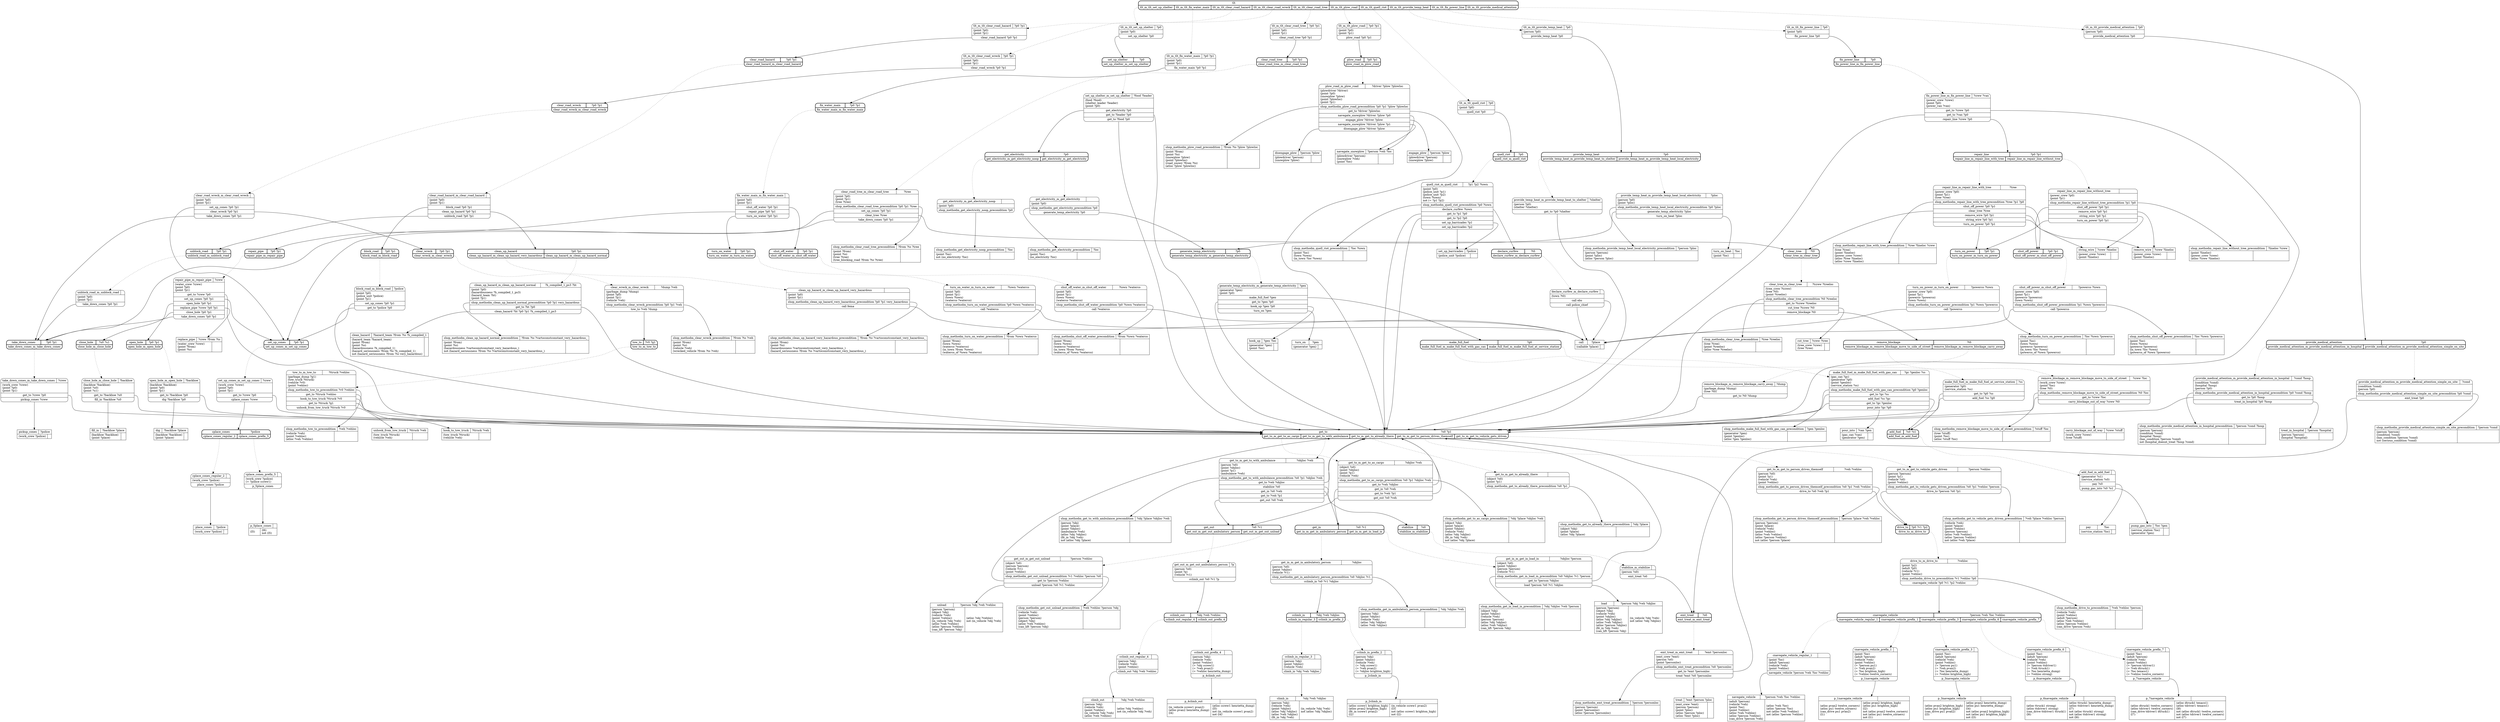// Generated by Hype
digraph "somedomain" {
  nodesep=1
  ranksep=1
  // Operators
  "navegate_snowplow" [
    shape=record
    label="{{navegate_snowplow|?person ?veh ?loc}|{(plowdriver ?person)\l(snowplow ?veh)\l(point ?loc)\l|}}"
  ]
  "engage_plow" [
    shape=record
    label="{{engage_plow|?person ?plow}|{(plowdriver ?person)\l(snowplow ?plow)\l|}}"
  ]
  "disengage_plow" [
    shape=record
    label="{{disengage_plow|?person ?plow}|{(plowdriver ?person)\l(snowplow ?plow)\l|}}"
  ]
  "navegate_vehicle" [
    shape=record
    label="{{navegate_vehicle|?person ?veh ?loc ?vehloc}|{(adult ?person)\l(vehicle ?veh)\l(point ?loc)\l(point ?vehloc)\l(atloc ?veh ?vehloc)\l(atloc ?person ?vehloc)\l(can_drive ?person ?veh)\l|(atloc ?veh ?loc)\l(atloc ?person ?loc)\lnot (atloc ?veh ?vehloc)\lnot (atloc ?person ?vehloc)\l}}"
  ]
  "climb_in" [
    shape=record
    label="{{climb_in|?obj ?veh ?objloc}|{(person ?obj)\l(vehicle ?veh)\l(point ?objloc)\l(atloc ?obj ?objloc)\l(atloc ?veh ?objloc)\l(fit_in ?obj ?veh)\l|(in_vehicle ?obj ?veh)\lnot (atloc ?obj ?objloc)\l}}"
  ]
  "climb_out" [
    shape=record
    label="{{climb_out|?obj ?veh ?vehloc}|{(person ?obj)\l(vehicle ?veh)\l(point ?vehloc)\l(in_vehicle ?obj ?veh)\l(atloc ?veh ?vehloc)\l|(atloc ?obj ?vehloc)\lnot (in_vehicle ?obj ?veh)\l}}"
  ]
  "load" [
    shape=record
    label="{{load|?person ?obj ?veh ?objloc}|{(person ?person)\l(object ?obj)\l(vehicle ?veh)\l(point ?objloc)\l(atloc ?obj ?objloc)\l(atloc ?veh ?objloc)\l(atloc ?person ?objloc)\l(fit_in ?obj ?veh)\l(can_lift ?person ?obj)\l|(in_vehicle ?obj ?veh)\lnot (atloc ?obj ?objloc)\l}}"
  ]
  "unload" [
    shape=record
    label="{{unload|?person ?obj ?veh ?vehloc}|{(person ?person)\l(object ?obj)\l(vehicle ?veh)\l(point ?vehloc)\l(in_vehicle ?obj ?veh)\l(atloc ?veh ?vehloc)\l(atloc ?person ?vehloc)\l(can_lift ?person ?obj)\l|(atloc ?obj ?vehloc)\lnot (in_vehicle ?obj ?veh)\l}}"
  ]
  "treat" [
    shape=record
    label="{{treat|?emt ?person ?ploc}|{(emt_crew ?emt)\l(person ?person)\l(point ?ploc)\l(atloc ?person ?ploc)\l(atloc ?emt ?ploc)\l|}}"
  ]
  "treat_in_hospital" [
    shape=record
    label="{{treat_in_hospital|?person ?hospital}|{(person ?person)\l(hospital ?hospital)\l|}}"
  ]
  "call" [
    shape=record
    label="{{call|?place}|{(callable ?place)\l|}}"
  ]
  "remove_wire" [
    shape=record
    label="{{remove_wire|?crew ?lineloc}|{(power_crew ?crew)\l(point ?lineloc)\l|}}"
  ]
  "string_wire" [
    shape=record
    label="{{string_wire|?crew ?lineloc}|{(power_crew ?crew)\l(point ?lineloc)\l|}}"
  ]
  "carry_blockage_out_of_way" [
    shape=record
    label="{{carry_blockage_out_of_way|?crew ?stuff}|{(work_crew ?crew)\l(tree ?stuff)\l|}}"
  ]
  "cut_tree" [
    shape=record
    label="{{cut_tree|?crew ?tree}|{(tree_crew ?crew)\l(tree ?tree)\l|}}"
  ]
  "hook_up" [
    shape=record
    label="{{hook_up|?gen ?loc}|{(generator ?gen)\l(point ?loc)\l|}}"
  ]
  "pour_into" [
    shape=record
    label="{{pour_into|?can ?gen}|{(gas_can ?can)\l(generator ?gen)\l|}}"
  ]
  "turn_on" [
    shape=record
    label="{{turn_on|?gen}|{(generator ?gen)\l|}}"
  ]
  "pay" [
    shape=record
    label="{{pay|?loc}|{(service_station ?loc)\l|}}"
  ]
  "pump_gas_into" [
    shape=record
    label="{{pump_gas_into|?loc ?gen}|{(service_station ?loc)\l(generator ?gen)\l|}}"
  ]
  "turn_on_heat" [
    shape=record
    label="{{turn_on_heat|?loc}|{(point ?loc)\l|}}"
  ]
  "set_up_barricades" [
    shape=record
    label="{{set_up_barricades|?police}|{(police_unit ?police)\l|}}"
  ]
  "place_cones" [
    shape=record
    label="{{place_cones|?police}|{(work_crew ?police)\l|}}"
  ]
  "pickup_cones" [
    shape=record
    label="{{pickup_cones|?police}|{(work_crew ?police)\l|}}"
  ]
  "hook_to_tow_truck" [
    shape=record
    label="{{hook_to_tow_truck|?ttruck ?veh}|{(tow_truck ?ttruck)\l(vehicle ?veh)\l|}}"
  ]
  "unhook_from_tow_truck" [
    shape=record
    label="{{unhook_from_tow_truck|?ttruck ?veh}|{(tow_truck ?ttruck)\l(vehicle ?veh)\l|}}"
  ]
  "dig" [
    shape=record
    label="{{dig|?backhoe ?place}|{(backhoe ?backhoe)\l(point ?place)\l|}}"
  ]
  "fill_in" [
    shape=record
    label="{{fill_in|?backhoe ?place}|{(backhoe ?backhoe)\l(point ?place)\l|}}"
  ]
  "replace_pipe" [
    shape=record
    label="{{replace_pipe|?crew ?from ?to}|{(water_crew ?crew)\l(point ?from)\l(point ?to)\l|}}"
  ]
  "clean_hazard" [
    shape=record
    label="{{clean_hazard|?hazard_team ?from ?to ?h_compiled_1}|{(hazard_team ?hazard_team)\l(point ?from)\l(point ?to)\l(hazardousness ?h_compiled_1)\l(hazard_seriousness ?from ?to ?h_compiled_1)\lnot (hazard_seriousness ?from ?to very_hazardous)\l|}}"
  ]
  "p_1navegate_vehicle" [
    shape=record
    label="{{p_1navegate_vehicle|}|{(atloc pvan2 twelve_corners)\l(atloc pu1 twelve_corners)\l(can_drive pu1 pvan2)\l(l1)\l|(atloc pvan2 brighton_high)\l(atloc pu1 brighton_high)\l(l2)\lnot (atloc pvan2 twelve_corners)\lnot (atloc pu1 twelve_corners)\lnot (l1)\l}}"
  ]
  "p_2climb_in" [
    shape=record
    label="{{p_2climb_in|}|{(atloc ccrew1 brighton_high)\l(atloc pvan2 brighton_high)\l(fit_in ccrew1 pvan2)\l(l2)\l|(in_vehicle ccrew1 pvan2)\l(l3)\lnot (atloc ccrew1 brighton_high)\lnot (l2)\l}}"
  ]
  "p_3navegate_vehicle" [
    shape=record
    label="{{p_3navegate_vehicle|}|{(atloc pvan2 brighton_high)\l(atloc pu1 brighton_high)\l(can_drive pu1 pvan2)\l(l3)\l|(atloc pvan2 henrietta_dump)\l(atloc pu1 henrietta_dump)\l(l4)\lnot (atloc pvan2 brighton_high)\lnot (atloc pu1 brighton_high)\lnot (l3)\l}}"
  ]
  "p_4climb_out" [
    shape=record
    label="{{p_4climb_out|}|{(in_vehicle ccrew1 pvan2)\l(atloc pvan2 henrietta_dump)\l(l4)\l|(atloc ccrew1 henrietta_dump)\l(l5)\lnot (in_vehicle ccrew1 pvan2)\lnot (l4)\l}}"
  ]
  "p_5place_cones" [
    shape=record
    label="{{p_5place_cones|}|{(l5)\l|(l6)\lnot (l5)\l}}"
  ]
  "p_6navegate_vehicle" [
    shape=record
    label="{{p_6navegate_vehicle|}|{(atloc ttruck1 strong)\l(atloc ttdriver1 strong)\l(can_drive ttdriver1 ttruck1)\l(l6)\l|(atloc ttruck1 henrietta_dump)\l(atloc ttdriver1 henrietta_dump)\l(l7)\lnot (atloc ttruck1 strong)\lnot (atloc ttdriver1 strong)\lnot (l6)\l}}"
  ]
  "p_7navegate_vehicle" [
    shape=record
    label="{{p_7navegate_vehicle|}|{(atloc dtruck1 twelve_corners)\l(atloc tdriver1 twelve_corners)\l(can_drive tdriver1 dtruck1)\l(l7)\l|(atloc dtruck1 texaco1)\l(atloc tdriver1 texaco1)\l(l8)\lnot (atloc dtruck1 twelve_corners)\lnot (atloc tdriver1 twelve_corners)\lnot (l7)\l}}"
  ]
  "shop_methodm_clear_road_tree_precondition" [
    shape=record
    label="{{shop_methodm_clear_road_tree_precondition|?from ?to ?tree}|{(point ?from)\l(point ?to)\l(tree ?tree)\l(tree_blocking_road ?from ?to ?tree)\l|}}"
  ]
  "shop_methodm_plow_road_precondition" [
    shape=record
    label="{{shop_methodm_plow_road_precondition|?from ?to ?plow ?plowloc}|{(point ?from)\l(point ?to)\l(snowplow ?plow)\l(point ?plowloc)\l(road_snowy ?from ?to)\l(atloc ?plow ?plowloc)\l|}}"
  ]
  "shop_methodm_quell_riot_precondition" [
    shape=record
    label="{{shop_methodm_quell_riot_precondition|?loc ?town}|{(point ?loc)\l(town ?town)\l(in_town ?loc ?town)\l|}}"
  ]
  "shop_methodm_provide_temp_heat_local_electricity_precondition" [
    shape=record
    label="{{shop_methodm_provide_temp_heat_local_electricity_precondition|?person ?ploc}|{(person ?person)\l(point ?ploc)\l(atloc ?person ?ploc)\l|}}"
  ]
  "shop_methodm_provide_medical_attention_in_hospital_precondition" [
    shape=record
    label="{{shop_methodm_provide_medical_attention_in_hospital_precondition|?person ?cond ?hosp}|{(person ?person)\l(condition ?cond)\l(hospital ?hosp)\l(has_condition ?person ?cond)\lnot (hospital_doesnt_treat ?hosp ?cond)\l|}}"
  ]
  "shop_methodm_provide_medical_attention_simple_on_site_precondition" [
    shape=record
    label="{{shop_methodm_provide_medical_attention_simple_on_site_precondition|?person ?cond}|{(person ?person)\l(condition ?cond)\l(has_condition ?person ?cond)\lnot (serious_condition ?cond)\l|}}"
  ]
  "shop_methodm_clean_up_hazard_very_hazardous_precondition" [
    shape=record
    label="{{shop_methodm_clean_up_hazard_very_hazardous_precondition|?from ?to ?vartoconstconstant_very_hazardous_}|{(point ?from)\l(point ?to)\l(hazardousness ?vartoconstconstant_very_hazardous_)\l(hazard_seriousness ?from ?to ?vartoconstconstant_very_hazardous_)\l|}}"
  ]
  "shop_methodm_clean_up_hazard_normal_precondition" [
    shape=record
    label="{{shop_methodm_clean_up_hazard_normal_precondition|?from ?to ?vartoconstconstant_very_hazardous_}|{(point ?from)\l(point ?to)\l(hazardousness ?vartoconstconstant_very_hazardous_)\lnot (hazard_seriousness ?from ?to ?vartoconstconstant_very_hazardous_)\l|}}"
  ]
  "shop_methodm_get_electricity_noop_precondition" [
    shape=record
    label="{{shop_methodm_get_electricity_noop_precondition|?loc}|{(point ?loc)\lnot (no_electricity ?loc)\l|}}"
  ]
  "shop_methodm_get_electricity_precondition" [
    shape=record
    label="{{shop_methodm_get_electricity_precondition|?loc}|{(point ?loc)\l(no_electricity ?loc)\l|}}"
  ]
  "shop_methodm_clear_wreck_precondition" [
    shape=record
    label="{{shop_methodm_clear_wreck_precondition|?from ?to ?veh}|{(point ?from)\l(point ?to)\l(vehicle ?veh)\l(wrecked_vehicle ?from ?to ?veh)\l|}}"
  ]
  "shop_methodm_tow_to_precondition" [
    shape=record
    label="{{shop_methodm_tow_to_precondition|?veh ?vehloc}|{(vehicle ?veh)\l(point ?vehloc)\l(atloc ?veh ?vehloc)\l|}}"
  ]
  "shop_methodm_clear_tree_precondition" [
    shape=record
    label="{{shop_methodm_clear_tree_precondition|?tree ?treeloc}|{(tree ?tree)\l(point ?treeloc)\l(atloc ?tree ?treeloc)\l|}}"
  ]
  "shop_methodm_remove_blockage_move_to_side_of_street_precondition" [
    shape=record
    label="{{shop_methodm_remove_blockage_move_to_side_of_street_precondition|?stuff ?loc}|{(tree ?stuff)\l(point ?loc)\l(atloc ?stuff ?loc)\l|}}"
  ]
  "shop_methodm_make_full_fuel_with_gas_can_precondition" [
    shape=record
    label="{{shop_methodm_make_full_fuel_with_gas_can_precondition|?gen ?genloc}|{(generator ?gen)\l(point ?genloc)\l(atloc ?gen ?genloc)\l|}}"
  ]
  "shop_methodm_repair_line_with_tree_precondition" [
    shape=record
    label="{{shop_methodm_repair_line_with_tree_precondition|?tree ?lineloc ?crew}|{(tree ?tree)\l(point ?lineloc)\l(power_crew ?crew)\l(atloc ?tree ?lineloc)\l(atloc ?crew ?lineloc)\l|}}"
  ]
  "shop_methodm_repair_line_without_tree_precondition" [
    shape=record
    label="{{shop_methodm_repair_line_without_tree_precondition|?lineloc ?crew}|{(point ?lineloc)\l(power_crew ?crew)\l(atloc ?crew ?lineloc)\l|}}"
  ]
  "shop_methodm_shut_off_power_precondition" [
    shape=record
    label="{{shop_methodm_shut_off_power_precondition|?loc ?town ?powerco}|{(point ?loc)\l(town ?town)\l(powerco ?powerco)\l(in_town ?loc ?town)\l(powerco_of ?town ?powerco)\l|}}"
  ]
  "shop_methodm_turn_on_power_precondition" [
    shape=record
    label="{{shop_methodm_turn_on_power_precondition|?loc ?town ?powerco}|{(point ?loc)\l(town ?town)\l(powerco ?powerco)\l(in_town ?loc ?town)\l(powerco_of ?town ?powerco)\l|}}"
  ]
  "shop_methodm_shut_off_water_precondition" [
    shape=record
    label="{{shop_methodm_shut_off_water_precondition|?from ?town ?waterco}|{(point ?from)\l(town ?town)\l(waterco ?waterco)\l(in_town ?from ?town)\l(waterco_of ?town ?waterco)\l|}}"
  ]
  "shop_methodm_turn_on_water_precondition" [
    shape=record
    label="{{shop_methodm_turn_on_water_precondition|?from ?town ?waterco}|{(point ?from)\l(town ?town)\l(waterco ?waterco)\l(in_town ?from ?town)\l(waterco_of ?town ?waterco)\l|}}"
  ]
  "shop_methodm_emt_treat_precondition" [
    shape=record
    label="{{shop_methodm_emt_treat_precondition|?person ?personloc}|{(person ?person)\l(point ?personloc)\l(atloc ?person ?personloc)\l|}}"
  ]
  "shop_methodm_get_to_already_there_precondition" [
    shape=record
    label="{{shop_methodm_get_to_already_there_precondition|?obj ?place}|{(object ?obj)\l(point ?place)\l(atloc ?obj ?place)\l|}}"
  ]
  "shop_methodm_get_to_person_drives_themself_precondition" [
    shape=record
    label="{{shop_methodm_get_to_person_drives_themself_precondition|?person ?place ?veh ?vehloc}|{(person ?person)\l(point ?place)\l(vehicle ?veh)\l(point ?vehloc)\l(atloc ?veh ?vehloc)\l(atloc ?person ?vehloc)\lnot (atloc ?person ?place)\l|}}"
  ]
  "shop_methodm_get_to_vehicle_gets_driven_precondition" [
    shape=record
    label="{{shop_methodm_get_to_vehicle_gets_driven_precondition|?veh ?place ?vehloc ?person}|{(vehicle ?veh)\l(point ?place)\l(point ?vehloc)\l(person ?person)\l(atloc ?veh ?vehloc)\l(atloc ?person ?vehloc)\lnot (atloc ?veh ?place)\l|}}"
  ]
  "shop_methodm_get_to_as_cargo_precondition" [
    shape=record
    label="{{shop_methodm_get_to_as_cargo_precondition|?obj ?place ?objloc ?veh}|{(object ?obj)\l(point ?place)\l(point ?objloc)\l(vehicle ?veh)\l(atloc ?obj ?objloc)\l(fit_in ?obj ?veh)\lnot (atloc ?obj ?place)\l|}}"
  ]
  "shop_methodm_get_to_with_ambulance_precondition" [
    shape=record
    label="{{shop_methodm_get_to_with_ambulance_precondition|?obj ?place ?objloc ?veh}|{(person ?obj)\l(point ?place)\l(point ?objloc)\l(ambulance ?veh)\l(atloc ?obj ?objloc)\l(fit_in ?obj ?veh)\lnot (atloc ?obj ?place)\l|}}"
  ]
  "shop_methodm_drive_to_precondition" [
    shape=record
    label="{{shop_methodm_drive_to_precondition|?veh ?vehloc ?person}|{(vehicle ?veh)\l(point ?vehloc)\l(adult ?person)\l(atloc ?veh ?vehloc)\l(atloc ?person ?vehloc)\l(can_drive ?person ?veh)\l|}}"
  ]
  "shop_methodm_get_in_ambulatory_person_precondition" [
    shape=record
    label="{{shop_methodm_get_in_ambulatory_person_precondition|?obj ?objloc ?veh}|{(person ?obj)\l(point ?objloc)\l(vehicle ?veh)\l(atloc ?obj ?objloc)\l(atloc ?veh ?objloc)\l|}}"
  ]
  "shop_methodm_get_in_load_in_precondition" [
    shape=record
    label="{{shop_methodm_get_in_load_in_precondition|?obj ?objloc ?veh ?person}|{(object ?obj)\l(point ?objloc)\l(vehicle ?veh)\l(person ?person)\l(atloc ?obj ?objloc)\l(atloc ?veh ?objloc)\l(can_lift ?person ?obj)\l|}}"
  ]
  "shop_methodm_get_out_unload_precondition" [
    shape=record
    label="{{shop_methodm_get_out_unload_precondition|?veh ?vehloc ?person ?obj}|{(vehicle ?veh)\l(point ?vehloc)\l(person ?person)\l(object ?obj)\l(atloc ?veh ?vehloc)\l(can_lift ?person ?obj)\l|}}"
  ]
  // Methods
  "tlt" [
    shape=Mrecord
    style=bold
    label="{{tlt|}|{<n0>tlt_m_tlt_set_up_shelter|<n1>tlt_m_tlt_fix_water_main|<n2>tlt_m_tlt_clear_road_hazard|<n3>tlt_m_tlt_clear_road_wreck|<n4>tlt_m_tlt_clear_road_tree|<n5>tlt_m_tlt_plow_road|<n6>tlt_m_tlt_quell_riot|<n7>tlt_m_tlt_provide_temp_heat|<n8>tlt_m_tlt_fix_power_line|<n9>tlt_m_tlt_provide_medical_attention}}"
  ]
  "label_tlt_m_tlt_set_up_shelter" [
    shape=Mrecord
    label="{{tlt_m_tlt_set_up_shelter|?p0}|(point ?p0)\l|<n0>set_up_shelter ?p0}"
  ]
  "tlt":n0 -> "label_tlt_m_tlt_set_up_shelter" [style=dotted]
  "label_tlt_m_tlt_set_up_shelter":n0 -> "set_up_shelter"
  "label_tlt_m_tlt_fix_water_main" [
    shape=Mrecord
    label="{{tlt_m_tlt_fix_water_main|?p0 ?p1}|(point ?p0)\l(point ?p1)\l|<n0>fix_water_main ?p0 ?p1}"
  ]
  "tlt":n1 -> "label_tlt_m_tlt_fix_water_main" [style=dotted]
  "label_tlt_m_tlt_fix_water_main":n0 -> "fix_water_main"
  "label_tlt_m_tlt_clear_road_hazard" [
    shape=Mrecord
    label="{{tlt_m_tlt_clear_road_hazard|?p0 ?p1}|(point ?p0)\l(point ?p1)\l|<n0>clear_road_hazard ?p0 ?p1}"
  ]
  "tlt":n2 -> "label_tlt_m_tlt_clear_road_hazard" [style=dotted]
  "label_tlt_m_tlt_clear_road_hazard":n0 -> "clear_road_hazard"
  "label_tlt_m_tlt_clear_road_wreck" [
    shape=Mrecord
    label="{{tlt_m_tlt_clear_road_wreck|?p0 ?p1}|(point ?p0)\l(point ?p1)\l|<n0>clear_road_wreck ?p0 ?p1}"
  ]
  "tlt":n3 -> "label_tlt_m_tlt_clear_road_wreck" [style=dotted]
  "label_tlt_m_tlt_clear_road_wreck":n0 -> "clear_road_wreck"
  "label_tlt_m_tlt_clear_road_tree" [
    shape=Mrecord
    label="{{tlt_m_tlt_clear_road_tree|?p0 ?p1}|(point ?p0)\l(point ?p1)\l|<n0>clear_road_tree ?p0 ?p1}"
  ]
  "tlt":n4 -> "label_tlt_m_tlt_clear_road_tree" [style=dotted]
  "label_tlt_m_tlt_clear_road_tree":n0 -> "clear_road_tree"
  "label_tlt_m_tlt_plow_road" [
    shape=Mrecord
    label="{{tlt_m_tlt_plow_road|?p0 ?p1}|(point ?p0)\l(point ?p1)\l|<n0>plow_road ?p0 ?p1}"
  ]
  "tlt":n5 -> "label_tlt_m_tlt_plow_road" [style=dotted]
  "label_tlt_m_tlt_plow_road":n0 -> "plow_road"
  "label_tlt_m_tlt_quell_riot" [
    shape=Mrecord
    label="{{tlt_m_tlt_quell_riot|?p0}|(point ?p0)\l|<n0>quell_riot ?p0}"
  ]
  "tlt":n6 -> "label_tlt_m_tlt_quell_riot" [style=dotted]
  "label_tlt_m_tlt_quell_riot":n0 -> "quell_riot"
  "label_tlt_m_tlt_provide_temp_heat" [
    shape=Mrecord
    label="{{tlt_m_tlt_provide_temp_heat|?p0}|(person ?p0)\l|<n0>provide_temp_heat ?p0}"
  ]
  "tlt":n7 -> "label_tlt_m_tlt_provide_temp_heat" [style=dotted]
  "label_tlt_m_tlt_provide_temp_heat":n0 -> "provide_temp_heat"
  "label_tlt_m_tlt_fix_power_line" [
    shape=Mrecord
    label="{{tlt_m_tlt_fix_power_line|?p0}|(point ?p0)\l|<n0>fix_power_line ?p0}"
  ]
  "tlt":n8 -> "label_tlt_m_tlt_fix_power_line" [style=dotted]
  "label_tlt_m_tlt_fix_power_line":n0 -> "fix_power_line"
  "label_tlt_m_tlt_provide_medical_attention" [
    shape=Mrecord
    label="{{tlt_m_tlt_provide_medical_attention|?p0}|(person ?p0)\l|<n0>provide_medical_attention ?p0}"
  ]
  "tlt":n9 -> "label_tlt_m_tlt_provide_medical_attention" [style=dotted]
  "label_tlt_m_tlt_provide_medical_attention":n0 -> "provide_medical_attention"
  "set_up_shelter" [
    shape=Mrecord
    style=bold
    label="{{set_up_shelter|?p0}|{<n0>set_up_shelter_m_set_up_shelter}}"
  ]
  "label_set_up_shelter_m_set_up_shelter" [
    shape=Mrecord
    label="{{set_up_shelter_m_set_up_shelter|?food ?leader}|(food ?food)\l(shelter_leader ?leader)\l(point ?p0)\l|<n0>get_electricity ?p0|<n1>get_to ?leader ?p0|<n2>get_to ?food ?p0}"
  ]
  "set_up_shelter":n0 -> "label_set_up_shelter_m_set_up_shelter" [style=dotted]
  "label_set_up_shelter_m_set_up_shelter":n0 -> "get_electricity"
  "label_set_up_shelter_m_set_up_shelter":n1 -> "get_to"
  "label_set_up_shelter_m_set_up_shelter":n2 -> "get_to"
  "fix_water_main" [
    shape=Mrecord
    style=bold
    label="{{fix_water_main|?p0 ?p1}|{<n0>fix_water_main_m_fix_water_main}}"
  ]
  "label_fix_water_main_m_fix_water_main" [
    shape=Mrecord
    label="{{fix_water_main_m_fix_water_main|}|(point ?p0)\l(point ?p1)\l|<n0>shut_off_water ?p0 ?p1|<n1>repair_pipe ?p0 ?p1|<n2>turn_on_water ?p0 ?p1}"
  ]
  "fix_water_main":n0 -> "label_fix_water_main_m_fix_water_main" [style=dotted]
  "label_fix_water_main_m_fix_water_main":n0 -> "shut_off_water"
  "label_fix_water_main_m_fix_water_main":n1 -> "repair_pipe"
  "label_fix_water_main_m_fix_water_main":n2 -> "turn_on_water"
  "clear_road_hazard" [
    shape=Mrecord
    style=bold
    label="{{clear_road_hazard|?p0 ?p1}|{<n0>clear_road_hazard_m_clear_road_hazard}}"
  ]
  "label_clear_road_hazard_m_clear_road_hazard" [
    shape=Mrecord
    label="{{clear_road_hazard_m_clear_road_hazard|}|(point ?p0)\l(point ?p1)\l|<n0>block_road ?p0 ?p1|<n1>clean_up_hazard ?p0 ?p1|<n2>unblock_road ?p0 ?p1}"
  ]
  "clear_road_hazard":n0 -> "label_clear_road_hazard_m_clear_road_hazard" [style=dotted]
  "label_clear_road_hazard_m_clear_road_hazard":n0 -> "block_road"
  "label_clear_road_hazard_m_clear_road_hazard":n1 -> "clean_up_hazard"
  "label_clear_road_hazard_m_clear_road_hazard":n2 -> "unblock_road"
  "clear_road_wreck" [
    shape=Mrecord
    style=bold
    label="{{clear_road_wreck|?p0 ?p1}|{<n0>clear_road_wreck_m_clear_road_wreck}}"
  ]
  "label_clear_road_wreck_m_clear_road_wreck" [
    shape=Mrecord
    label="{{clear_road_wreck_m_clear_road_wreck|}|(point ?p0)\l(point ?p1)\l|<n0>set_up_cones ?p0 ?p1|<n1>clear_wreck ?p0 ?p1|<n2>take_down_cones ?p0 ?p1}"
  ]
  "clear_road_wreck":n0 -> "label_clear_road_wreck_m_clear_road_wreck" [style=dotted]
  "label_clear_road_wreck_m_clear_road_wreck":n0 -> "set_up_cones"
  "label_clear_road_wreck_m_clear_road_wreck":n1 -> "clear_wreck"
  "label_clear_road_wreck_m_clear_road_wreck":n2 -> "take_down_cones"
  "clear_road_tree" [
    shape=Mrecord
    style=bold
    label="{{clear_road_tree|?p0 ?p1}|{<n0>clear_road_tree_m_clear_road_tree}}"
  ]
  "label_clear_road_tree_m_clear_road_tree" [
    shape=Mrecord
    label="{{clear_road_tree_m_clear_road_tree|?tree}|(point ?p0)\l(point ?p1)\l(tree ?tree)\l|<n0>shop_methodm_clear_road_tree_precondition ?p0 ?p1 ?tree|<n1>set_up_cones ?p0 ?p1|<n2>clear_tree ?tree|<n3>take_down_cones ?p0 ?p1}"
  ]
  "clear_road_tree":n0 -> "label_clear_road_tree_m_clear_road_tree" [style=dotted]
  "label_clear_road_tree_m_clear_road_tree":n0 -> "shop_methodm_clear_road_tree_precondition"
  "label_clear_road_tree_m_clear_road_tree":n1 -> "set_up_cones"
  "label_clear_road_tree_m_clear_road_tree":n2 -> "clear_tree"
  "label_clear_road_tree_m_clear_road_tree":n3 -> "take_down_cones"
  "plow_road" [
    shape=Mrecord
    style=bold
    label="{{plow_road|?p0 ?p1}|{<n0>plow_road_m_plow_road}}"
  ]
  "label_plow_road_m_plow_road" [
    shape=Mrecord
    label="{{plow_road_m_plow_road|?driver ?plow ?plowloc}|(plowdriver ?driver)\l(point ?p0)\l(snowplow ?plow)\l(point ?plowloc)\l(point ?p1)\l|<n0>shop_methodm_plow_road_precondition ?p0 ?p1 ?plow ?plowloc|<n1>get_to ?driver ?plowloc|<n2>navegate_snowplow ?driver ?plow ?p0|<n3>engage_plow ?driver ?plow|<n4>navegate_snowplow ?driver ?plow ?p1|<n5>disengage_plow ?driver ?plow}"
  ]
  "plow_road":n0 -> "label_plow_road_m_plow_road" [style=dotted]
  "label_plow_road_m_plow_road":n0 -> "shop_methodm_plow_road_precondition"
  "label_plow_road_m_plow_road":n1 -> "get_to"
  "label_plow_road_m_plow_road":n2 -> "navegate_snowplow"
  "label_plow_road_m_plow_road":n3 -> "engage_plow"
  "label_plow_road_m_plow_road":n4 -> "navegate_snowplow"
  "label_plow_road_m_plow_road":n5 -> "disengage_plow"
  "quell_riot" [
    shape=Mrecord
    style=bold
    label="{{quell_riot|?p0}|{<n0>quell_riot_m_quell_riot}}"
  ]
  "label_quell_riot_m_quell_riot" [
    shape=Mrecord
    label="{{quell_riot_m_quell_riot|?p1 ?p2 ?town}|(point ?p0)\l(police_unit ?p1)\l(police_unit ?p2)\l(town ?town)\lnot (= ?p1 ?p2)\l|<n0>shop_methodm_quell_riot_precondition ?p0 ?town|<n1>declare_curfew ?town|<n2>get_to ?p1 ?p0|<n3>get_to ?p2 ?p0|<n4>set_up_barricades ?p1|<n5>set_up_barricades ?p2}"
  ]
  "quell_riot":n0 -> "label_quell_riot_m_quell_riot" [style=dotted]
  "label_quell_riot_m_quell_riot":n0 -> "shop_methodm_quell_riot_precondition"
  "label_quell_riot_m_quell_riot":n1 -> "declare_curfew"
  "label_quell_riot_m_quell_riot":n2 -> "get_to"
  "label_quell_riot_m_quell_riot":n3 -> "get_to"
  "label_quell_riot_m_quell_riot":n4 -> "set_up_barricades"
  "label_quell_riot_m_quell_riot":n5 -> "set_up_barricades"
  "provide_temp_heat" [
    shape=Mrecord
    style=bold
    label="{{provide_temp_heat|?p0}|{<n0>provide_temp_heat_m_provide_temp_heat_to_shelter|<n1>provide_temp_heat_m_provide_temp_heat_local_electricity}}"
  ]
  "label_provide_temp_heat_m_provide_temp_heat_to_shelter" [
    shape=Mrecord
    label="{{provide_temp_heat_m_provide_temp_heat_to_shelter|?shelter}|(person ?p0)\l(shelter ?shelter)\l|<n0>get_to ?p0 ?shelter}"
  ]
  "provide_temp_heat":n0 -> "label_provide_temp_heat_m_provide_temp_heat_to_shelter" [style=dotted]
  "label_provide_temp_heat_m_provide_temp_heat_to_shelter":n0 -> "get_to"
  "label_provide_temp_heat_m_provide_temp_heat_local_electricity" [
    shape=Mrecord
    label="{{provide_temp_heat_m_provide_temp_heat_local_electricity|?ploc}|(person ?p0)\l(point ?ploc)\l|<n0>shop_methodm_provide_temp_heat_local_electricity_precondition ?p0 ?ploc|<n1>generate_temp_electricity ?ploc|<n2>turn_on_heat ?ploc}"
  ]
  "provide_temp_heat":n1 -> "label_provide_temp_heat_m_provide_temp_heat_local_electricity" [style=dotted]
  "label_provide_temp_heat_m_provide_temp_heat_local_electricity":n0 -> "shop_methodm_provide_temp_heat_local_electricity_precondition"
  "label_provide_temp_heat_m_provide_temp_heat_local_electricity":n1 -> "generate_temp_electricity"
  "label_provide_temp_heat_m_provide_temp_heat_local_electricity":n2 -> "turn_on_heat"
  "fix_power_line" [
    shape=Mrecord
    style=bold
    label="{{fix_power_line|?p0}|{<n0>fix_power_line_m_fix_power_line}}"
  ]
  "label_fix_power_line_m_fix_power_line" [
    shape=Mrecord
    label="{{fix_power_line_m_fix_power_line|?crew ?van}|(power_crew ?crew)\l(point ?p0)\l(power_van ?van)\l|<n0>get_to ?crew ?p0|<n1>get_to ?van ?p0|<n2>repair_line ?crew ?p0}"
  ]
  "fix_power_line":n0 -> "label_fix_power_line_m_fix_power_line" [style=dotted]
  "label_fix_power_line_m_fix_power_line":n0 -> "get_to"
  "label_fix_power_line_m_fix_power_line":n1 -> "get_to"
  "label_fix_power_line_m_fix_power_line":n2 -> "repair_line"
  "provide_medical_attention" [
    shape=Mrecord
    style=bold
    label="{{provide_medical_attention|?p0}|{<n0>provide_medical_attention_m_provide_medical_attention_in_hospital|<n1>provide_medical_attention_m_provide_medical_attention_simple_on_site}}"
  ]
  "label_provide_medical_attention_m_provide_medical_attention_in_hospital" [
    shape=Mrecord
    label="{{provide_medical_attention_m_provide_medical_attention_in_hospital|?cond ?hosp}|(condition ?cond)\l(hospital ?hosp)\l(person ?p0)\l|<n0>shop_methodm_provide_medical_attention_in_hospital_precondition ?p0 ?cond ?hosp|<n1>get_to ?p0 ?hosp|<n2>treat_in_hospital ?p0 ?hosp}"
  ]
  "provide_medical_attention":n0 -> "label_provide_medical_attention_m_provide_medical_attention_in_hospital" [style=dotted]
  "label_provide_medical_attention_m_provide_medical_attention_in_hospital":n0 -> "shop_methodm_provide_medical_attention_in_hospital_precondition"
  "label_provide_medical_attention_m_provide_medical_attention_in_hospital":n1 -> "get_to"
  "label_provide_medical_attention_m_provide_medical_attention_in_hospital":n2 -> "treat_in_hospital"
  "label_provide_medical_attention_m_provide_medical_attention_simple_on_site" [
    shape=Mrecord
    label="{{provide_medical_attention_m_provide_medical_attention_simple_on_site|?cond}|(condition ?cond)\l(person ?p0)\l|<n0>shop_methodm_provide_medical_attention_simple_on_site_precondition ?p0 ?cond|<n1>emt_treat ?p0}"
  ]
  "provide_medical_attention":n1 -> "label_provide_medical_attention_m_provide_medical_attention_simple_on_site" [style=dotted]
  "label_provide_medical_attention_m_provide_medical_attention_simple_on_site":n0 -> "shop_methodm_provide_medical_attention_simple_on_site_precondition"
  "label_provide_medical_attention_m_provide_medical_attention_simple_on_site":n1 -> "emt_treat"
  "turn_on_power" [
    shape=Mrecord
    style=bold
    label="{{turn_on_power|?p0 ?p1}|{<n0>turn_on_power_m_turn_on_power}}"
  ]
  "label_turn_on_power_m_turn_on_power" [
    shape=Mrecord
    label="{{turn_on_power_m_turn_on_power|?powerco ?town}|(power_crew ?p0)\l(point ?p1)\l(powerco ?powerco)\l(town ?town)\l|<n0>shop_methodm_turn_on_power_precondition ?p1 ?town ?powerco|<n1>call ?powerco}"
  ]
  "turn_on_power":n0 -> "label_turn_on_power_m_turn_on_power" [style=dotted]
  "label_turn_on_power_m_turn_on_power":n0 -> "shop_methodm_turn_on_power_precondition"
  "label_turn_on_power_m_turn_on_power":n1 -> "call"
  "clear_tree" [
    shape=Mrecord
    style=bold
    label="{{clear_tree|?t0}|{<n0>clear_tree_m_clear_tree}}"
  ]
  "label_clear_tree_m_clear_tree" [
    shape=Mrecord
    label="{{clear_tree_m_clear_tree|?tcrew ?treeloc}|(tree_crew ?tcrew)\l(tree ?t0)\l(point ?treeloc)\l|<n0>shop_methodm_clear_tree_precondition ?t0 ?treeloc|<n1>get_to ?tcrew ?treeloc|<n2>cut_tree ?tcrew ?t0|<n3>remove_blockage ?t0}"
  ]
  "clear_tree":n0 -> "label_clear_tree_m_clear_tree" [style=dotted]
  "label_clear_tree_m_clear_tree":n0 -> "shop_methodm_clear_tree_precondition"
  "label_clear_tree_m_clear_tree":n1 -> "get_to"
  "label_clear_tree_m_clear_tree":n2 -> "cut_tree"
  "label_clear_tree_m_clear_tree":n3 -> "remove_blockage"
  "close_hole" [
    shape=Mrecord
    style=bold
    label="{{close_hole|?u0 ?u1}|{<n0>close_hole_m_close_hole}}"
  ]
  "label_close_hole_m_close_hole" [
    shape=Mrecord
    label="{{close_hole_m_close_hole|?backhoe}|(backhoe ?backhoe)\l(point ?u0)\l(point ?u1)\l|<n0>get_to ?backhoe ?u0|<n1>fill_in ?backhoe ?u0}"
  ]
  "close_hole":n0 -> "label_close_hole_m_close_hole" [style=dotted]
  "label_close_hole_m_close_hole":n0 -> "get_to"
  "label_close_hole_m_close_hole":n1 -> "fill_in"
  "clear_wreck" [
    shape=Mrecord
    style=bold
    label="{{clear_wreck|?p0 ?p1}|{<n0>clear_wreck_m_clear_wreck}}"
  ]
  "label_clear_wreck_m_clear_wreck" [
    shape=Mrecord
    label="{{clear_wreck_m_clear_wreck|?dump ?veh}|(garbage_dump ?dump)\l(point ?p0)\l(point ?p1)\l(vehicle ?veh)\l|<n0>shop_methodm_clear_wreck_precondition ?p0 ?p1 ?veh|<n1>tow_to ?veh ?dump}"
  ]
  "clear_wreck":n0 -> "label_clear_wreck_m_clear_wreck" [style=dotted]
  "label_clear_wreck_m_clear_wreck":n0 -> "shop_methodm_clear_wreck_precondition"
  "label_clear_wreck_m_clear_wreck":n1 -> "tow_to"
  "set_up_cones" [
    shape=Mrecord
    style=bold
    label="{{set_up_cones|?p0 ?p1}|{<n0>set_up_cones_m_set_up_cones}}"
  ]
  "label_set_up_cones_m_set_up_cones" [
    shape=Mrecord
    label="{{set_up_cones_m_set_up_cones|?crew}|(work_crew ?crew)\l(point ?p0)\l(point ?p1)\l|<n0>get_to ?crew ?p0|<n1>cplace_cones ?crew}"
  ]
  "set_up_cones":n0 -> "label_set_up_cones_m_set_up_cones" [style=dotted]
  "label_set_up_cones_m_set_up_cones":n0 -> "get_to"
  "label_set_up_cones_m_set_up_cones":n1 -> "cplace_cones"
  "get_in" [
    shape=Mrecord
    style=bold
    label="{{get_in|?o0 ?v1}|{<n0>get_in_m_get_in_ambulatory_person|<n1>get_in_m_get_in_load_in}}"
  ]
  "label_get_in_m_get_in_ambulatory_person" [
    shape=Mrecord
    label="{{get_in_m_get_in_ambulatory_person|?objloc}|(person ?o0)\l(point ?objloc)\l(vehicle ?v1)\l|<n0>shop_methodm_get_in_ambulatory_person_precondition ?o0 ?objloc ?v1|<n1>cclimb_in ?o0 ?v1 ?objloc}"
  ]
  "get_in":n0 -> "label_get_in_m_get_in_ambulatory_person" [style=dotted]
  "label_get_in_m_get_in_ambulatory_person":n0 -> "shop_methodm_get_in_ambulatory_person_precondition"
  "label_get_in_m_get_in_ambulatory_person":n1 -> "cclimb_in"
  "label_get_in_m_get_in_load_in" [
    shape=Mrecord
    label="{{get_in_m_get_in_load_in|?objloc ?person}|(object ?o0)\l(point ?objloc)\l(person ?person)\l(vehicle ?v1)\l|<n0>shop_methodm_get_in_load_in_precondition ?o0 ?objloc ?v1 ?person|<n1>get_to ?person ?objloc|<n2>load ?person ?o0 ?v1 ?objloc}"
  ]
  "get_in":n1 -> "label_get_in_m_get_in_load_in" [style=dotted]
  "label_get_in_m_get_in_load_in":n0 -> "shop_methodm_get_in_load_in_precondition"
  "label_get_in_m_get_in_load_in":n1 -> "get_to"
  "label_get_in_m_get_in_load_in":n2 -> "load"
  "get_to" [
    shape=Mrecord
    style=bold
    label="{{get_to|?o0 ?p1}|{<n0>get_to_m_get_to_as_cargo|<n1>get_to_m_get_to_with_ambulance|<n2>get_to_m_get_to_already_there|<n3>get_to_m_get_to_person_drives_themself|<n4>get_to_m_get_to_vehicle_gets_driven}}"
  ]
  "label_get_to_m_get_to_as_cargo" [
    shape=Mrecord
    label="{{get_to_m_get_to_as_cargo|?objloc ?veh}|(object ?o0)\l(point ?objloc)\l(point ?p1)\l(vehicle ?veh)\l|<n0>shop_methodm_get_to_as_cargo_precondition ?o0 ?p1 ?objloc ?veh|<n1>get_to ?veh ?objloc|<n2>get_in ?o0 ?veh|<n3>get_to ?veh ?p1|<n4>get_out ?o0 ?veh}"
  ]
  "get_to":n0 -> "label_get_to_m_get_to_as_cargo" [style=dotted]
  "label_get_to_m_get_to_as_cargo":n0 -> "shop_methodm_get_to_as_cargo_precondition"
  "label_get_to_m_get_to_as_cargo":n1 -> "get_to"
  "label_get_to_m_get_to_as_cargo":n2 -> "get_in"
  "label_get_to_m_get_to_as_cargo":n3 -> "get_to"
  "label_get_to_m_get_to_as_cargo":n4 -> "get_out"
  "label_get_to_m_get_to_with_ambulance" [
    shape=Mrecord
    label="{{get_to_m_get_to_with_ambulance|?objloc ?veh}|(person ?o0)\l(point ?objloc)\l(point ?p1)\l(ambulance ?veh)\l|<n0>shop_methodm_get_to_with_ambulance_precondition ?o0 ?p1 ?objloc ?veh|<n1>get_to ?veh ?objloc|<n2>stabilize ?o0|<n3>get_in ?o0 ?veh|<n4>get_to ?veh ?p1|<n5>get_out ?o0 ?veh}"
  ]
  "get_to":n1 -> "label_get_to_m_get_to_with_ambulance" [style=dotted]
  "label_get_to_m_get_to_with_ambulance":n0 -> "shop_methodm_get_to_with_ambulance_precondition"
  "label_get_to_m_get_to_with_ambulance":n1 -> "get_to"
  "label_get_to_m_get_to_with_ambulance":n2 -> "stabilize"
  "label_get_to_m_get_to_with_ambulance":n3 -> "get_in"
  "label_get_to_m_get_to_with_ambulance":n4 -> "get_to"
  "label_get_to_m_get_to_with_ambulance":n5 -> "get_out"
  "label_get_to_m_get_to_already_there" [
    shape=Mrecord
    label="{{get_to_m_get_to_already_there|}|(object ?o0)\l(point ?p1)\l|<n0>shop_methodm_get_to_already_there_precondition ?o0 ?p1}"
  ]
  "get_to":n2 -> "label_get_to_m_get_to_already_there" [style=dotted]
  "label_get_to_m_get_to_already_there":n0 -> "shop_methodm_get_to_already_there_precondition"
  "label_get_to_m_get_to_person_drives_themself" [
    shape=Mrecord
    label="{{get_to_m_get_to_person_drives_themself|?veh ?vehloc}|(person ?o0)\l(point ?p1)\l(vehicle ?veh)\l(point ?vehloc)\l|<n0>shop_methodm_get_to_person_drives_themself_precondition ?o0 ?p1 ?veh ?vehloc|<n1>drive_to ?o0 ?veh ?p1}"
  ]
  "get_to":n3 -> "label_get_to_m_get_to_person_drives_themself" [style=dotted]
  "label_get_to_m_get_to_person_drives_themself":n0 -> "shop_methodm_get_to_person_drives_themself_precondition"
  "label_get_to_m_get_to_person_drives_themself":n1 -> "drive_to"
  "label_get_to_m_get_to_vehicle_gets_driven" [
    shape=Mrecord
    label="{{get_to_m_get_to_vehicle_gets_driven|?person ?vehloc}|(person ?person)\l(point ?p1)\l(vehicle ?o0)\l(point ?vehloc)\l|<n0>shop_methodm_get_to_vehicle_gets_driven_precondition ?o0 ?p1 ?vehloc ?person|<n1>drive_to ?person ?o0 ?p1}"
  ]
  "get_to":n4 -> "label_get_to_m_get_to_vehicle_gets_driven" [style=dotted]
  "label_get_to_m_get_to_vehicle_gets_driven":n0 -> "shop_methodm_get_to_vehicle_gets_driven_precondition"
  "label_get_to_m_get_to_vehicle_gets_driven":n1 -> "drive_to"
  "remove_blockage" [
    shape=Mrecord
    style=bold
    label="{{remove_blockage|?t0}|{<n0>remove_blockage_m_remove_blockage_move_to_side_of_street|<n1>remove_blockage_m_remove_blockage_carry_away}}"
  ]
  "label_remove_blockage_m_remove_blockage_move_to_side_of_street" [
    shape=Mrecord
    label="{{remove_blockage_m_remove_blockage_move_to_side_of_street|?crew ?loc}|(work_crew ?crew)\l(point ?loc)\l(tree ?t0)\l|<n0>shop_methodm_remove_blockage_move_to_side_of_street_precondition ?t0 ?loc|<n1>get_to ?crew ?loc|<n2>carry_blockage_out_of_way ?crew ?t0}"
  ]
  "remove_blockage":n0 -> "label_remove_blockage_m_remove_blockage_move_to_side_of_street" [style=dotted]
  "label_remove_blockage_m_remove_blockage_move_to_side_of_street":n0 -> "shop_methodm_remove_blockage_move_to_side_of_street_precondition"
  "label_remove_blockage_m_remove_blockage_move_to_side_of_street":n1 -> "get_to"
  "label_remove_blockage_m_remove_blockage_move_to_side_of_street":n2 -> "carry_blockage_out_of_way"
  "label_remove_blockage_m_remove_blockage_carry_away" [
    shape=Mrecord
    label="{{remove_blockage_m_remove_blockage_carry_away|?dump}|(garbage_dump ?dump)\l(tree ?t0)\l|<n0>get_to ?t0 ?dump}"
  ]
  "remove_blockage":n1 -> "label_remove_blockage_m_remove_blockage_carry_away" [style=dotted]
  "label_remove_blockage_m_remove_blockage_carry_away":n0 -> "get_to"
  "block_road" [
    shape=Mrecord
    style=bold
    label="{{block_road|?p0 ?p1}|{<n0>block_road_m_block_road}}"
  ]
  "label_block_road_m_block_road" [
    shape=Mrecord
    label="{{block_road_m_block_road|?police}|(point ?p0)\l(police_unit ?police)\l(point ?p1)\l|<n0>set_up_cones ?p0 ?p1|<n1>get_to ?police ?p0}"
  ]
  "block_road":n0 -> "label_block_road_m_block_road" [style=dotted]
  "label_block_road_m_block_road":n0 -> "set_up_cones"
  "label_block_road_m_block_road":n1 -> "get_to"
  "take_down_cones" [
    shape=Mrecord
    style=bold
    label="{{take_down_cones|?p0 ?p1}|{<n0>take_down_cones_m_take_down_cones}}"
  ]
  "label_take_down_cones_m_take_down_cones" [
    shape=Mrecord
    label="{{take_down_cones_m_take_down_cones|?crew}|(work_crew ?crew)\l(point ?p0)\l(point ?p1)\l|<n0>get_to ?crew ?p0|<n1>pickup_cones ?crew}"
  ]
  "take_down_cones":n0 -> "label_take_down_cones_m_take_down_cones" [style=dotted]
  "label_take_down_cones_m_take_down_cones":n0 -> "get_to"
  "label_take_down_cones_m_take_down_cones":n1 -> "pickup_cones"
  "shut_off_power" [
    shape=Mrecord
    style=bold
    label="{{shut_off_power|?p0 ?p1}|{<n0>shut_off_power_m_shut_off_power}}"
  ]
  "label_shut_off_power_m_shut_off_power" [
    shape=Mrecord
    label="{{shut_off_power_m_shut_off_power|?powerco ?town}|(power_crew ?p0)\l(point ?p1)\l(powerco ?powerco)\l(town ?town)\l|<n0>shop_methodm_shut_off_power_precondition ?p1 ?town ?powerco|<n1>call ?powerco}"
  ]
  "shut_off_power":n0 -> "label_shut_off_power_m_shut_off_power" [style=dotted]
  "label_shut_off_power_m_shut_off_power":n0 -> "shop_methodm_shut_off_power_precondition"
  "label_shut_off_power_m_shut_off_power":n1 -> "call"
  "open_hole" [
    shape=Mrecord
    style=bold
    label="{{open_hole|?p0 ?p1}|{<n0>open_hole_m_open_hole}}"
  ]
  "label_open_hole_m_open_hole" [
    shape=Mrecord
    label="{{open_hole_m_open_hole|?backhoe}|(backhoe ?backhoe)\l(point ?p0)\l(point ?p1)\l|<n0>get_to ?backhoe ?p0|<n1>dig ?backhoe ?p0}"
  ]
  "open_hole":n0 -> "label_open_hole_m_open_hole" [style=dotted]
  "label_open_hole_m_open_hole":n0 -> "get_to"
  "label_open_hole_m_open_hole":n1 -> "dig"
  "declare_curfew" [
    shape=Mrecord
    style=bold
    label="{{declare_curfew|?t0}|{<n0>declare_curfew_m_declare_curfew}}"
  ]
  "label_declare_curfew_m_declare_curfew" [
    shape=Mrecord
    label="{{declare_curfew_m_declare_curfew|}|(town ?t0)\l|<n0>call ebs|<n1>call police_chief}"
  ]
  "declare_curfew":n0 -> "label_declare_curfew_m_declare_curfew" [style=dotted]
  "label_declare_curfew_m_declare_curfew":n0 -> "call"
  "label_declare_curfew_m_declare_curfew":n1 -> "call"
  "turn_on_water" [
    shape=Mrecord
    style=bold
    label="{{turn_on_water|?p0 ?p1}|{<n0>turn_on_water_m_turn_on_water}}"
  ]
  "label_turn_on_water_m_turn_on_water" [
    shape=Mrecord
    label="{{turn_on_water_m_turn_on_water|?town ?waterco}|(point ?p0)\l(point ?p1)\l(town ?town)\l(waterco ?waterco)\l|<n0>shop_methodm_turn_on_water_precondition ?p0 ?town ?waterco|<n1>call ?waterco}"
  ]
  "turn_on_water":n0 -> "label_turn_on_water_m_turn_on_water" [style=dotted]
  "label_turn_on_water_m_turn_on_water":n0 -> "shop_methodm_turn_on_water_precondition"
  "label_turn_on_water_m_turn_on_water":n1 -> "call"
  "shut_off_water" [
    shape=Mrecord
    style=bold
    label="{{shut_off_water|?p0 ?p1}|{<n0>shut_off_water_m_shut_off_water}}"
  ]
  "label_shut_off_water_m_shut_off_water" [
    shape=Mrecord
    label="{{shut_off_water_m_shut_off_water|?town ?waterco}|(point ?p0)\l(point ?p1)\l(town ?town)\l(waterco ?waterco)\l|<n0>shop_methodm_shut_off_water_precondition ?p0 ?town ?waterco|<n1>call ?waterco}"
  ]
  "shut_off_water":n0 -> "label_shut_off_water_m_shut_off_water" [style=dotted]
  "label_shut_off_water_m_shut_off_water":n0 -> "shop_methodm_shut_off_water_precondition"
  "label_shut_off_water_m_shut_off_water":n1 -> "call"
  "clean_up_hazard" [
    shape=Mrecord
    style=bold
    label="{{clean_up_hazard|?p0 ?p1}|{<n0>clean_up_hazard_m_clean_up_hazard_very_hazardous|<n1>clean_up_hazard_m_clean_up_hazard_normal}}"
  ]
  "label_clean_up_hazard_m_clean_up_hazard_very_hazardous" [
    shape=Mrecord
    label="{{clean_up_hazard_m_clean_up_hazard_very_hazardous|}|(point ?p0)\l(point ?p1)\l|<n0>shop_methodm_clean_up_hazard_very_hazardous_precondition ?p0 ?p1 very_hazardous|<n1>call fema}"
  ]
  "clean_up_hazard":n0 -> "label_clean_up_hazard_m_clean_up_hazard_very_hazardous" [style=dotted]
  "label_clean_up_hazard_m_clean_up_hazard_very_hazardous":n0 -> "shop_methodm_clean_up_hazard_very_hazardous_precondition"
  "label_clean_up_hazard_m_clean_up_hazard_very_hazardous":n1 -> "call"
  "label_clean_up_hazard_m_clean_up_hazard_normal" [
    shape=Mrecord
    label="{{clean_up_hazard_m_clean_up_hazard_normal|?h_compiled_1_ps3 ?ht}|(point ?p0)\l(hazardousness ?h_compiled_1_ps3)\l(hazard_team ?ht)\l(point ?p1)\l|<n0>shop_methodm_clean_up_hazard_normal_precondition ?p0 ?p1 very_hazardous|<n1>get_to ?ht ?p0|<n2>clean_hazard ?ht ?p0 ?p1 ?h_compiled_1_ps3}"
  ]
  "clean_up_hazard":n1 -> "label_clean_up_hazard_m_clean_up_hazard_normal" [style=dotted]
  "label_clean_up_hazard_m_clean_up_hazard_normal":n0 -> "shop_methodm_clean_up_hazard_normal_precondition"
  "label_clean_up_hazard_m_clean_up_hazard_normal":n1 -> "get_to"
  "label_clean_up_hazard_m_clean_up_hazard_normal":n2 -> "clean_hazard"
  "drive_to" [
    shape=Mrecord
    style=bold
    label="{{drive_to|?p0 ?v1 ?p2}|{<n0>drive_to_m_drive_to}}"
  ]
  "label_drive_to_m_drive_to" [
    shape=Mrecord
    label="{{drive_to_m_drive_to|?vehloc}|(point ?p2)\l(adult ?p0)\l(vehicle ?v1)\l(point ?vehloc)\l|<n0>shop_methodm_drive_to_precondition ?v1 ?vehloc ?p0|<n1>cnavegate_vehicle ?p0 ?v1 ?p2 ?vehloc}"
  ]
  "drive_to":n0 -> "label_drive_to_m_drive_to" [style=dotted]
  "label_drive_to_m_drive_to":n0 -> "shop_methodm_drive_to_precondition"
  "label_drive_to_m_drive_to":n1 -> "cnavegate_vehicle"
  "stabilize" [
    shape=Mrecord
    style=bold
    label="{{stabilize|?o0}|{<n0>stabilize_m_stabilize}}"
  ]
  "label_stabilize_m_stabilize" [
    shape=Mrecord
    label="{{stabilize_m_stabilize|}|(person ?o0)\l|<n0>emt_treat ?o0}"
  ]
  "stabilize":n0 -> "label_stabilize_m_stabilize" [style=dotted]
  "label_stabilize_m_stabilize":n0 -> "emt_treat"
  "unblock_road" [
    shape=Mrecord
    style=bold
    label="{{unblock_road|?p0 ?p1}|{<n0>unblock_road_m_unblock_road}}"
  ]
  "label_unblock_road_m_unblock_road" [
    shape=Mrecord
    label="{{unblock_road_m_unblock_road|}|(point ?p0)\l(point ?p1)\l|<n0>take_down_cones ?p0 ?p1}"
  ]
  "unblock_road":n0 -> "label_unblock_road_m_unblock_road" [style=dotted]
  "label_unblock_road_m_unblock_road":n0 -> "take_down_cones"
  "tow_to" [
    shape=Mrecord
    style=bold
    label="{{tow_to|?v0 ?g1}|{<n0>tow_to_m_tow_to}}"
  ]
  "label_tow_to_m_tow_to" [
    shape=Mrecord
    label="{{tow_to_m_tow_to|?ttruck ?vehloc}|(garbage_dump ?g1)\l(tow_truck ?ttruck)\l(vehicle ?v0)\l(point ?vehloc)\l|<n0>shop_methodm_tow_to_precondition ?v0 ?vehloc|<n1>get_to ?ttruck ?vehloc|<n2>hook_to_tow_truck ?ttruck ?v0|<n3>get_to ?ttruck ?g1|<n4>unhook_from_tow_truck ?ttruck ?v0}"
  ]
  "tow_to":n0 -> "label_tow_to_m_tow_to" [style=dotted]
  "label_tow_to_m_tow_to":n0 -> "shop_methodm_tow_to_precondition"
  "label_tow_to_m_tow_to":n1 -> "get_to"
  "label_tow_to_m_tow_to":n2 -> "hook_to_tow_truck"
  "label_tow_to_m_tow_to":n3 -> "get_to"
  "label_tow_to_m_tow_to":n4 -> "unhook_from_tow_truck"
  "repair_line" [
    shape=Mrecord
    style=bold
    label="{{repair_line|?p0 ?p1}|{<n0>repair_line_m_repair_line_with_tree|<n1>repair_line_m_repair_line_without_tree}}"
  ]
  "label_repair_line_m_repair_line_with_tree" [
    shape=Mrecord
    label="{{repair_line_m_repair_line_with_tree|?tree}|(power_crew ?p0)\l(point ?p1)\l(tree ?tree)\l|<n0>shop_methodm_repair_line_with_tree_precondition ?tree ?p1 ?p0|<n1>shut_off_power ?p0 ?p1|<n2>clear_tree ?tree|<n3>remove_wire ?p0 ?p1|<n4>string_wire ?p0 ?p1|<n5>turn_on_power ?p0 ?p1}"
  ]
  "repair_line":n0 -> "label_repair_line_m_repair_line_with_tree" [style=dotted]
  "label_repair_line_m_repair_line_with_tree":n0 -> "shop_methodm_repair_line_with_tree_precondition"
  "label_repair_line_m_repair_line_with_tree":n1 -> "shut_off_power"
  "label_repair_line_m_repair_line_with_tree":n2 -> "clear_tree"
  "label_repair_line_m_repair_line_with_tree":n3 -> "remove_wire"
  "label_repair_line_m_repair_line_with_tree":n4 -> "string_wire"
  "label_repair_line_m_repair_line_with_tree":n5 -> "turn_on_power"
  "label_repair_line_m_repair_line_without_tree" [
    shape=Mrecord
    label="{{repair_line_m_repair_line_without_tree|}|(power_crew ?p0)\l(point ?p1)\l|<n0>shop_methodm_repair_line_without_tree_precondition ?p1 ?p0|<n1>shut_off_power ?p0 ?p1|<n2>remove_wire ?p0 ?p1|<n3>string_wire ?p0 ?p1|<n4>turn_on_power ?p0 ?p1}"
  ]
  "repair_line":n1 -> "label_repair_line_m_repair_line_without_tree" [style=dotted]
  "label_repair_line_m_repair_line_without_tree":n0 -> "shop_methodm_repair_line_without_tree_precondition"
  "label_repair_line_m_repair_line_without_tree":n1 -> "shut_off_power"
  "label_repair_line_m_repair_line_without_tree":n2 -> "remove_wire"
  "label_repair_line_m_repair_line_without_tree":n3 -> "string_wire"
  "label_repair_line_m_repair_line_without_tree":n4 -> "turn_on_power"
  "add_fuel" [
    shape=Mrecord
    style=bold
    label="{{add_fuel|?s0 ?o1}|{<n0>add_fuel_m_add_fuel}}"
  ]
  "label_add_fuel_m_add_fuel" [
    shape=Mrecord
    label="{{add_fuel_m_add_fuel|}|(generator ?o1)\l(service_station ?s0)\l|<n0>pay ?s0|<n1>pump_gas_into ?s0 ?o1}"
  ]
  "add_fuel":n0 -> "label_add_fuel_m_add_fuel" [style=dotted]
  "label_add_fuel_m_add_fuel":n0 -> "pay"
  "label_add_fuel_m_add_fuel":n1 -> "pump_gas_into"
  "get_out" [
    shape=Mrecord
    style=bold
    label="{{get_out|?o0 ?v1}|{<n0>get_out_m_get_out_ambulatory_person|<n1>get_out_m_get_out_unload}}"
  ]
  "label_get_out_m_get_out_ambulatory_person" [
    shape=Mrecord
    label="{{get_out_m_get_out_ambulatory_person|?p}|(person ?o0)\l(point ?p)\l(vehicle ?v1)\l|<n0>cclimb_out ?o0 ?v1 ?p}"
  ]
  "get_out":n0 -> "label_get_out_m_get_out_ambulatory_person" [style=dotted]
  "label_get_out_m_get_out_ambulatory_person":n0 -> "cclimb_out"
  "label_get_out_m_get_out_unload" [
    shape=Mrecord
    label="{{get_out_m_get_out_unload|?person ?vehloc}|(object ?o0)\l(person ?person)\l(vehicle ?v1)\l(point ?vehloc)\l|<n0>shop_methodm_get_out_unload_precondition ?v1 ?vehloc ?person ?o0|<n1>get_to ?person ?vehloc|<n2>unload ?person ?o0 ?v1 ?vehloc}"
  ]
  "get_out":n1 -> "label_get_out_m_get_out_unload" [style=dotted]
  "label_get_out_m_get_out_unload":n0 -> "shop_methodm_get_out_unload_precondition"
  "label_get_out_m_get_out_unload":n1 -> "get_to"
  "label_get_out_m_get_out_unload":n2 -> "unload"
  "repair_pipe" [
    shape=Mrecord
    style=bold
    label="{{repair_pipe|?p0 ?p1}|{<n0>repair_pipe_m_repair_pipe}}"
  ]
  "label_repair_pipe_m_repair_pipe" [
    shape=Mrecord
    label="{{repair_pipe_m_repair_pipe|?crew}|(water_crew ?crew)\l(point ?p0)\l(point ?p1)\l|<n0>get_to ?crew ?p0|<n1>set_up_cones ?p0 ?p1|<n2>open_hole ?p0 ?p1|<n3>replace_pipe ?crew ?p0 ?p1|<n4>close_hole ?p0 ?p1|<n5>take_down_cones ?p0 ?p1}"
  ]
  "repair_pipe":n0 -> "label_repair_pipe_m_repair_pipe" [style=dotted]
  "label_repair_pipe_m_repair_pipe":n0 -> "get_to"
  "label_repair_pipe_m_repair_pipe":n1 -> "set_up_cones"
  "label_repair_pipe_m_repair_pipe":n2 -> "open_hole"
  "label_repair_pipe_m_repair_pipe":n3 -> "replace_pipe"
  "label_repair_pipe_m_repair_pipe":n4 -> "close_hole"
  "label_repair_pipe_m_repair_pipe":n5 -> "take_down_cones"
  "get_electricity" [
    shape=Mrecord
    style=bold
    label="{{get_electricity|?p0}|{<n0>get_electricity_m_get_electricity_noop|<n1>get_electricity_m_get_electricity}}"
  ]
  "label_get_electricity_m_get_electricity_noop" [
    shape=Mrecord
    label="{{get_electricity_m_get_electricity_noop|}|(point ?p0)\l|<n0>shop_methodm_get_electricity_noop_precondition ?p0}"
  ]
  "get_electricity":n0 -> "label_get_electricity_m_get_electricity_noop" [style=dotted]
  "label_get_electricity_m_get_electricity_noop":n0 -> "shop_methodm_get_electricity_noop_precondition"
  "label_get_electricity_m_get_electricity" [
    shape=Mrecord
    label="{{get_electricity_m_get_electricity|}|(point ?p0)\l|<n0>shop_methodm_get_electricity_precondition ?p0|<n1>generate_temp_electricity ?p0}"
  ]
  "get_electricity":n1 -> "label_get_electricity_m_get_electricity" [style=dotted]
  "label_get_electricity_m_get_electricity":n0 -> "shop_methodm_get_electricity_precondition"
  "label_get_electricity_m_get_electricity":n1 -> "generate_temp_electricity"
  "generate_temp_electricity" [
    shape=Mrecord
    style=bold
    label="{{generate_temp_electricity|?p0}|{<n0>generate_temp_electricity_m_generate_temp_electricity}}"
  ]
  "label_generate_temp_electricity_m_generate_temp_electricity" [
    shape=Mrecord
    label="{{generate_temp_electricity_m_generate_temp_electricity|?gen}|(generator ?gen)\l(point ?p0)\l|<n0>make_full_fuel ?gen|<n1>get_to ?gen ?p0|<n2>hook_up ?gen ?p0|<n3>turn_on ?gen}"
  ]
  "generate_temp_electricity":n0 -> "label_generate_temp_electricity_m_generate_temp_electricity" [style=dotted]
  "label_generate_temp_electricity_m_generate_temp_electricity":n0 -> "make_full_fuel"
  "label_generate_temp_electricity_m_generate_temp_electricity":n1 -> "get_to"
  "label_generate_temp_electricity_m_generate_temp_electricity":n2 -> "hook_up"
  "label_generate_temp_electricity_m_generate_temp_electricity":n3 -> "turn_on"
  "emt_treat" [
    shape=Mrecord
    style=bold
    label="{{emt_treat|?o0}|{<n0>emt_treat_m_emt_treat}}"
  ]
  "label_emt_treat_m_emt_treat" [
    shape=Mrecord
    label="{{emt_treat_m_emt_treat|?emt ?personloc}|(emt_crew ?emt)\l(person ?o0)\l(point ?personloc)\l|<n0>shop_methodm_emt_treat_precondition ?o0 ?personloc|<n1>get_to ?emt ?personloc|<n2>treat ?emt ?o0 ?personloc}"
  ]
  "emt_treat":n0 -> "label_emt_treat_m_emt_treat" [style=dotted]
  "label_emt_treat_m_emt_treat":n0 -> "shop_methodm_emt_treat_precondition"
  "label_emt_treat_m_emt_treat":n1 -> "get_to"
  "label_emt_treat_m_emt_treat":n2 -> "treat"
  "make_full_fuel" [
    shape=Mrecord
    style=bold
    label="{{make_full_fuel|?g0}|{<n0>make_full_fuel_m_make_full_fuel_with_gas_can|<n1>make_full_fuel_m_make_full_fuel_at_service_station}}"
  ]
  "label_make_full_fuel_m_make_full_fuel_with_gas_can" [
    shape=Mrecord
    label="{{make_full_fuel_m_make_full_fuel_with_gas_can|?gc ?genloc ?ss}|(gas_can ?gc)\l(generator ?g0)\l(point ?genloc)\l(service_station ?ss)\l|<n0>shop_methodm_make_full_fuel_with_gas_can_precondition ?g0 ?genloc|<n1>get_to ?gc ?ss|<n2>add_fuel ?ss ?gc|<n3>get_to ?gc ?genloc|<n4>pour_into ?gc ?g0}"
  ]
  "make_full_fuel":n0 -> "label_make_full_fuel_m_make_full_fuel_with_gas_can" [style=dotted]
  "label_make_full_fuel_m_make_full_fuel_with_gas_can":n0 -> "shop_methodm_make_full_fuel_with_gas_can_precondition"
  "label_make_full_fuel_m_make_full_fuel_with_gas_can":n1 -> "get_to"
  "label_make_full_fuel_m_make_full_fuel_with_gas_can":n2 -> "add_fuel"
  "label_make_full_fuel_m_make_full_fuel_with_gas_can":n3 -> "get_to"
  "label_make_full_fuel_m_make_full_fuel_with_gas_can":n4 -> "pour_into"
  "label_make_full_fuel_m_make_full_fuel_at_service_station" [
    shape=Mrecord
    label="{{make_full_fuel_m_make_full_fuel_at_service_station|?ss}|(generator ?g0)\l(service_station ?ss)\l|<n0>get_to ?g0 ?ss|<n1>add_fuel ?ss ?g0}"
  ]
  "make_full_fuel":n1 -> "label_make_full_fuel_m_make_full_fuel_at_service_station" [style=dotted]
  "label_make_full_fuel_m_make_full_fuel_at_service_station":n0 -> "get_to"
  "label_make_full_fuel_m_make_full_fuel_at_service_station":n1 -> "add_fuel"
  "cnavegate_vehicle" [
    shape=Mrecord
    style=bold
    label="{{cnavegate_vehicle|?person ?veh ?loc ?vehloc}|{<n0>cnavegate_vehicle_regular_1|<n1>cnavegate_vehicle_prefix_1|<n2>cnavegate_vehicle_prefix_3|<n3>cnavegate_vehicle_prefix_6|<n4>cnavegate_vehicle_prefix_7}}"
  ]
  "label_cnavegate_vehicle_regular_1" [
    shape=Mrecord
    label="{{cnavegate_vehicle_regular_1|}|(point ?loc)\l(adult ?person)\l(vehicle ?veh)\l(point ?vehloc)\l|<n0>navegate_vehicle ?person ?veh ?loc ?vehloc}"
  ]
  "cnavegate_vehicle":n0 -> "label_cnavegate_vehicle_regular_1" [style=dotted]
  "label_cnavegate_vehicle_regular_1":n0 -> "navegate_vehicle"
  "label_cnavegate_vehicle_prefix_1" [
    shape=Mrecord
    label="{{cnavegate_vehicle_prefix_1|}|(point ?loc)\l(adult ?person)\l(vehicle ?veh)\l(point ?vehloc)\l(= ?person pu1)\l(= ?veh pvan2)\l(= ?loc brighton_high)\l(= ?vehloc twelve_corners)\l|<n0>p_1navegate_vehicle}"
  ]
  "cnavegate_vehicle":n1 -> "label_cnavegate_vehicle_prefix_1" [style=dotted]
  "label_cnavegate_vehicle_prefix_1":n0 -> "p_1navegate_vehicle"
  "label_cnavegate_vehicle_prefix_3" [
    shape=Mrecord
    label="{{cnavegate_vehicle_prefix_3|}|(point ?loc)\l(adult ?person)\l(vehicle ?veh)\l(point ?vehloc)\l(= ?person pu1)\l(= ?veh pvan2)\l(= ?loc henrietta_dump)\l(= ?vehloc brighton_high)\l|<n0>p_3navegate_vehicle}"
  ]
  "cnavegate_vehicle":n2 -> "label_cnavegate_vehicle_prefix_3" [style=dotted]
  "label_cnavegate_vehicle_prefix_3":n0 -> "p_3navegate_vehicle"
  "label_cnavegate_vehicle_prefix_6" [
    shape=Mrecord
    label="{{cnavegate_vehicle_prefix_6|}|(point ?loc)\l(adult ?person)\l(vehicle ?veh)\l(point ?vehloc)\l(= ?person ttdriver1)\l(= ?veh ttruck1)\l(= ?loc henrietta_dump)\l(= ?vehloc strong)\l|<n0>p_6navegate_vehicle}"
  ]
  "cnavegate_vehicle":n3 -> "label_cnavegate_vehicle_prefix_6" [style=dotted]
  "label_cnavegate_vehicle_prefix_6":n0 -> "p_6navegate_vehicle"
  "label_cnavegate_vehicle_prefix_7" [
    shape=Mrecord
    label="{{cnavegate_vehicle_prefix_7|}|(point ?loc)\l(adult ?person)\l(vehicle ?veh)\l(point ?vehloc)\l(= ?person tdriver1)\l(= ?veh dtruck1)\l(= ?loc texaco1)\l(= ?vehloc twelve_corners)\l|<n0>p_7navegate_vehicle}"
  ]
  "cnavegate_vehicle":n4 -> "label_cnavegate_vehicle_prefix_7" [style=dotted]
  "label_cnavegate_vehicle_prefix_7":n0 -> "p_7navegate_vehicle"
  "cclimb_in" [
    shape=Mrecord
    style=bold
    label="{{cclimb_in|?obj ?veh ?objloc}|{<n0>cclimb_in_regular_3|<n1>cclimb_in_prefix_2}}"
  ]
  "label_cclimb_in_regular_3" [
    shape=Mrecord
    label="{{cclimb_in_regular_3|}|(person ?obj)\l(point ?objloc)\l(vehicle ?veh)\l|<n0>climb_in ?obj ?veh ?objloc}"
  ]
  "cclimb_in":n0 -> "label_cclimb_in_regular_3" [style=dotted]
  "label_cclimb_in_regular_3":n0 -> "climb_in"
  "label_cclimb_in_prefix_2" [
    shape=Mrecord
    label="{{cclimb_in_prefix_2|}|(person ?obj)\l(point ?objloc)\l(vehicle ?veh)\l(= ?obj ccrew1)\l(= ?veh pvan2)\l(= ?objloc brighton_high)\l|<n0>p_2climb_in}"
  ]
  "cclimb_in":n1 -> "label_cclimb_in_prefix_2" [style=dotted]
  "label_cclimb_in_prefix_2":n0 -> "p_2climb_in"
  "cclimb_out" [
    shape=Mrecord
    style=bold
    label="{{cclimb_out|?obj ?veh ?vehloc}|{<n0>cclimb_out_regular_4|<n1>cclimb_out_prefix_4}}"
  ]
  "label_cclimb_out_regular_4" [
    shape=Mrecord
    label="{{cclimb_out_regular_4|}|(person ?obj)\l(vehicle ?veh)\l(point ?vehloc)\l|<n0>climb_out ?obj ?veh ?vehloc}"
  ]
  "cclimb_out":n0 -> "label_cclimb_out_regular_4" [style=dotted]
  "label_cclimb_out_regular_4":n0 -> "climb_out"
  "label_cclimb_out_prefix_4" [
    shape=Mrecord
    label="{{cclimb_out_prefix_4|}|(person ?obj)\l(vehicle ?veh)\l(point ?vehloc)\l(= ?obj ccrew1)\l(= ?veh pvan2)\l(= ?vehloc henrietta_dump)\l|<n0>p_4climb_out}"
  ]
  "cclimb_out":n1 -> "label_cclimb_out_prefix_4" [style=dotted]
  "label_cclimb_out_prefix_4":n0 -> "p_4climb_out"
  "cplace_cones" [
    shape=Mrecord
    style=bold
    label="{{cplace_cones|?police}|{<n0>cplace_cones_regular_2|<n1>cplace_cones_prefix_5}}"
  ]
  "label_cplace_cones_regular_2" [
    shape=Mrecord
    label="{{cplace_cones_regular_2|}|(work_crew ?police)\l|<n0>place_cones ?police}"
  ]
  "cplace_cones":n0 -> "label_cplace_cones_regular_2" [style=dotted]
  "label_cplace_cones_regular_2":n0 -> "place_cones"
  "label_cplace_cones_prefix_5" [
    shape=Mrecord
    label="{{cplace_cones_prefix_5|}|(work_crew ?police)\l(= ?police ccrew1)\l|<n0>p_5place_cones}"
  ]
  "cplace_cones":n1 -> "label_cplace_cones_prefix_5" [style=dotted]
  "label_cplace_cones_prefix_5":n0 -> "p_5place_cones"
}